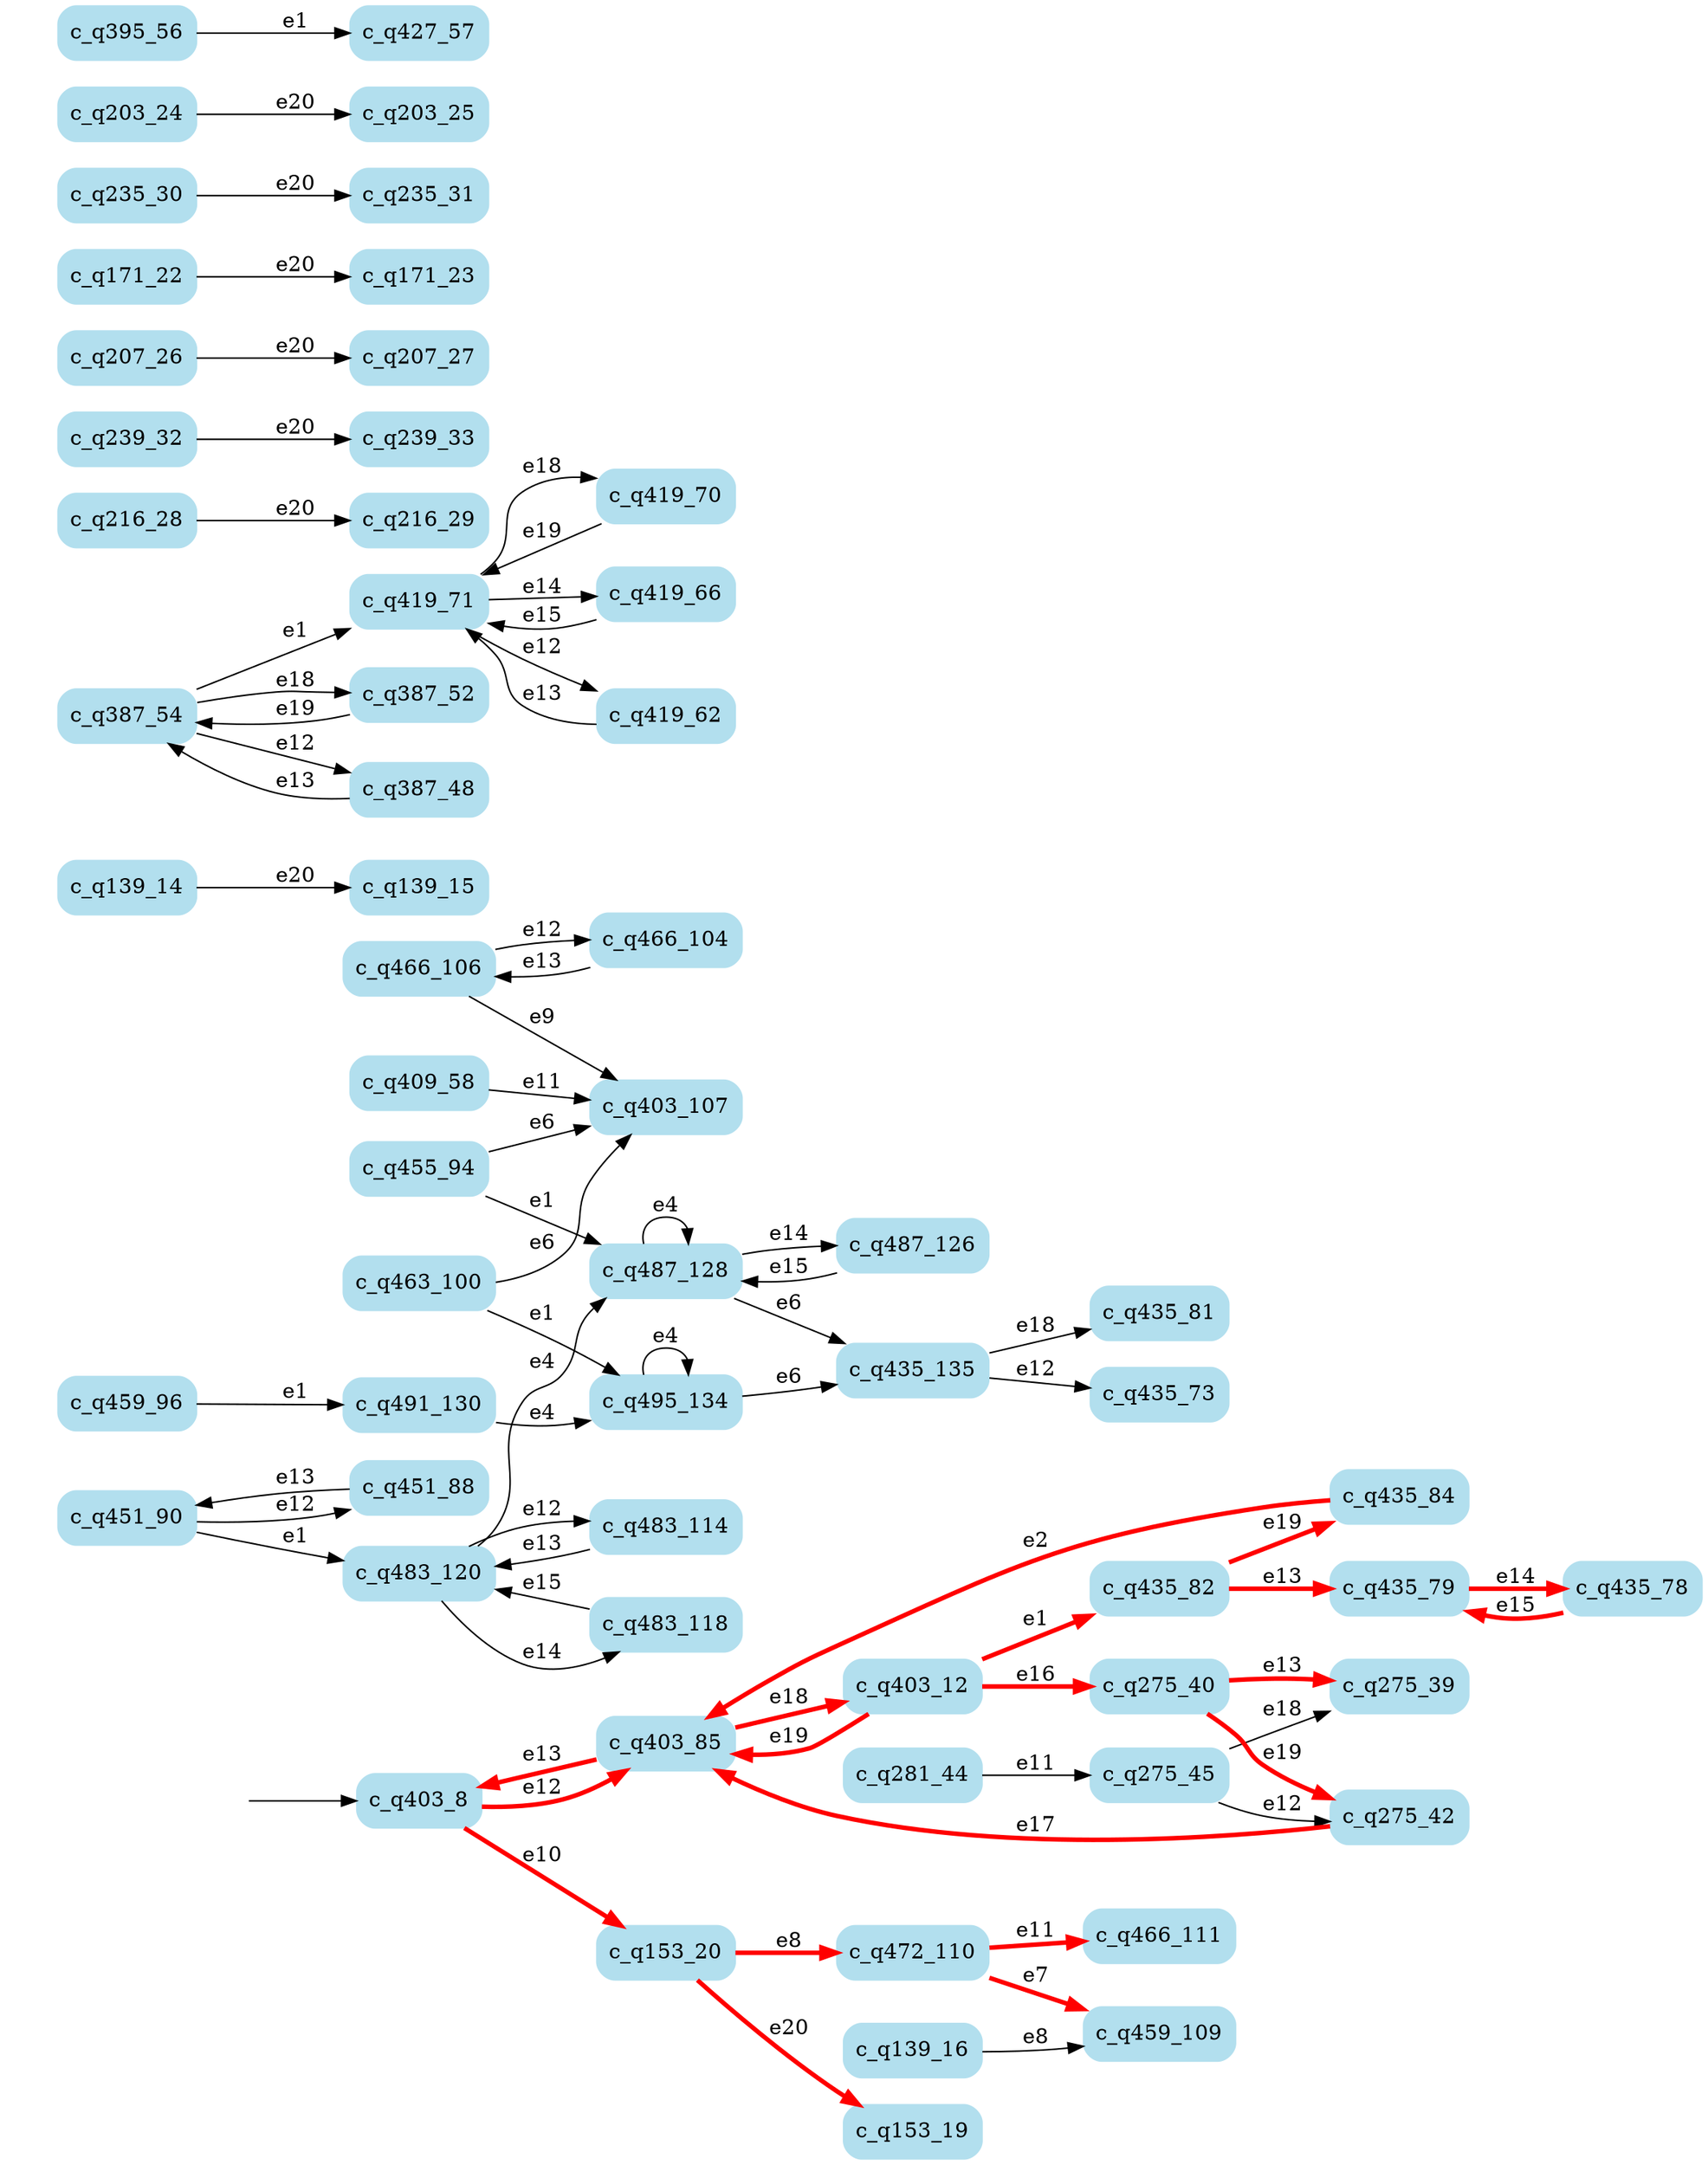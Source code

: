 digraph G {

	rankdir = LR;

	start_c_q403_8[style=invisible];

	node[shape=box, style="rounded, filled", color=lightblue2];

	c_q153_20[label="c_q153_20"];
	c_q455_94[label="c_q455_94"];
	c_q275_45[label="c_q275_45"];
	c_q139_14[label="c_q139_14"];
	c_q403_85[label="c_q403_85"];
	c_q387_54[label="c_q387_54"];
	c_q216_28[label="c_q216_28"];
	c_q435_82[label="c_q435_82"];
	c_q459_96[label="c_q459_96"];
	c_q451_88[label="c_q451_88"];
	c_q239_32[label="c_q239_32"];
	c_q207_27[label="c_q207_27"];
	c_q466_104[label="c_q466_104"];
	c_q435_81[label="c_q435_81"];
	c_q419_71[label="c_q419_71"];
	c_q483_120[label="c_q483_120"];
	c_q472_110[label="c_q472_110"];
	c_q466_111[label="c_q466_111"];
	c_q171_23[label="c_q171_23"];
	c_q207_26[label="c_q207_26"];
	c_q235_31[label="c_q235_31"];
	c_q419_70[label="c_q419_70"];
	c_q275_42[label="c_q275_42"];
	c_q451_90[label="c_q451_90"];
	c_q435_78[label="c_q435_78"];
	c_q466_106[label="c_q466_106"];
	c_q281_44[label="c_q281_44"];
	c_q203_24[label="c_q203_24"];
	c_q387_52[label="c_q387_52"];
	c_q409_58[label="c_q409_58"];
	c_q139_15[label="c_q139_15"];
	c_q483_114[label="c_q483_114"];
	c_q435_84[label="c_q435_84"];
	c_q216_29[label="c_q216_29"];
	c_q403_107[label="c_q403_107"];
	c_q463_100[label="c_q463_100"];
	c_q395_56[label="c_q395_56"];
	c_q239_33[label="c_q239_33"];
	c_q153_19[label="c_q153_19"];
	c_q403_12[label="c_q403_12"];
	c_q419_66[label="c_q419_66"];
	c_q483_118[label="c_q483_118"];
	c_q435_135[label="c_q435_135"];
	c_q275_39[label="c_q275_39"];
	c_q487_126[label="c_q487_126"];
	c_q427_57[label="c_q427_57"];
	c_q491_130[label="c_q491_130"];
	c_q139_16[label="c_q139_16"];
	c_q403_8[label="c_q403_8"];
	c_q435_73[label="c_q435_73"];
	c_q435_79[label="c_q435_79"];
	c_q387_48[label="c_q387_48"];
	c_q171_22[label="c_q171_22"];
	c_q487_128[label="c_q487_128"];
	c_q419_62[label="c_q419_62"];
	c_q495_134[label="c_q495_134"];
	c_q459_109[label="c_q459_109"];
	c_q235_30[label="c_q235_30"];
	c_q203_25[label="c_q203_25"];
	c_q275_40[label="c_q275_40"];

	start_c_q403_8 -> c_q403_8;
	c_q403_8 -> c_q403_85[label="e12", penwidth=3, color=red];
	c_q403_85 -> c_q403_8[label="e13", penwidth=3, color=red];
	c_q403_85 -> c_q403_12[label="e18", penwidth=3, color=red];
	c_q403_12 -> c_q403_85[label="e19", penwidth=3, color=red];
	c_q403_8 -> c_q153_20[label="e10", penwidth=3, color=red];
	c_q403_12 -> c_q275_40[label="e16", penwidth=3, color=red];
	c_q403_12 -> c_q435_82[label="e1", penwidth=3, color=red];
	c_q139_14 -> c_q139_15[label="e20"];
	c_q139_16 -> c_q459_109[label="e8"];
	c_q153_20 -> c_q153_19[label="e20", penwidth=3, color=red];
	c_q153_20 -> c_q472_110[label="e8", penwidth=3, color=red];
	c_q171_22 -> c_q171_23[label="e20"];
	c_q203_24 -> c_q203_25[label="e20"];
	c_q207_26 -> c_q207_27[label="e20"];
	c_q216_28 -> c_q216_29[label="e20"];
	c_q235_30 -> c_q235_31[label="e20"];
	c_q239_32 -> c_q239_33[label="e20"];
	c_q275_45 -> c_q275_42[label="e12"];
	c_q275_40 -> c_q275_39[label="e13", penwidth=3, color=red];
	c_q275_45 -> c_q275_39[label="e18"];
	c_q275_40 -> c_q275_42[label="e19", penwidth=3, color=red];
	c_q275_42 -> c_q403_85[label="e17", penwidth=3, color=red];
	c_q281_44 -> c_q275_45[label="e11"];
	c_q387_54 -> c_q387_48[label="e12"];
	c_q387_48 -> c_q387_54[label="e13"];
	c_q387_54 -> c_q387_52[label="e18"];
	c_q387_52 -> c_q387_54[label="e19"];
	c_q387_54 -> c_q419_71[label="e1"];
	c_q395_56 -> c_q427_57[label="e1"];
	c_q409_58 -> c_q403_107[label="e11"];
	c_q419_71 -> c_q419_62[label="e12"];
	c_q419_62 -> c_q419_71[label="e13"];
	c_q419_71 -> c_q419_66[label="e14"];
	c_q419_66 -> c_q419_71[label="e15"];
	c_q419_71 -> c_q419_70[label="e18"];
	c_q419_70 -> c_q419_71[label="e19"];
	c_q435_135 -> c_q435_73[label="e12"];
	c_q435_82 -> c_q435_79[label="e13", penwidth=3, color=red];
	c_q435_79 -> c_q435_78[label="e14", penwidth=3, color=red];
	c_q435_78 -> c_q435_79[label="e15", penwidth=3, color=red];
	c_q435_135 -> c_q435_81[label="e18"];
	c_q435_82 -> c_q435_84[label="e19", penwidth=3, color=red];
	c_q435_84 -> c_q403_85[label="e2", penwidth=3, color=red];
	c_q451_90 -> c_q451_88[label="e12"];
	c_q451_88 -> c_q451_90[label="e13"];
	c_q451_90 -> c_q483_120[label="e1"];
	c_q455_94 -> c_q403_107[label="e6"];
	c_q455_94 -> c_q487_128[label="e1"];
	c_q459_96 -> c_q491_130[label="e1"];
	c_q463_100 -> c_q403_107[label="e6"];
	c_q463_100 -> c_q495_134[label="e1"];
	c_q466_106 -> c_q466_104[label="e12"];
	c_q466_104 -> c_q466_106[label="e13"];
	c_q466_106 -> c_q403_107[label="e9"];
	c_q472_110 -> c_q459_109[label="e7", penwidth=3, color=red];
	c_q472_110 -> c_q466_111[label="e11", penwidth=3, color=red];
	c_q483_120 -> c_q483_114[label="e12"];
	c_q483_114 -> c_q483_120[label="e13"];
	c_q483_120 -> c_q483_118[label="e14"];
	c_q483_118 -> c_q483_120[label="e15"];
	c_q483_120 -> c_q487_128[label="e4"];
	c_q487_128 -> c_q487_128[label="e4"];
	c_q487_128 -> c_q487_126[label="e14"];
	c_q487_126 -> c_q487_128[label="e15"];
	c_q487_128 -> c_q435_135[label="e6"];
	c_q491_130 -> c_q495_134[label="e4"];
	c_q495_134 -> c_q495_134[label="e4"];
	c_q495_134 -> c_q435_135[label="e6"];

}